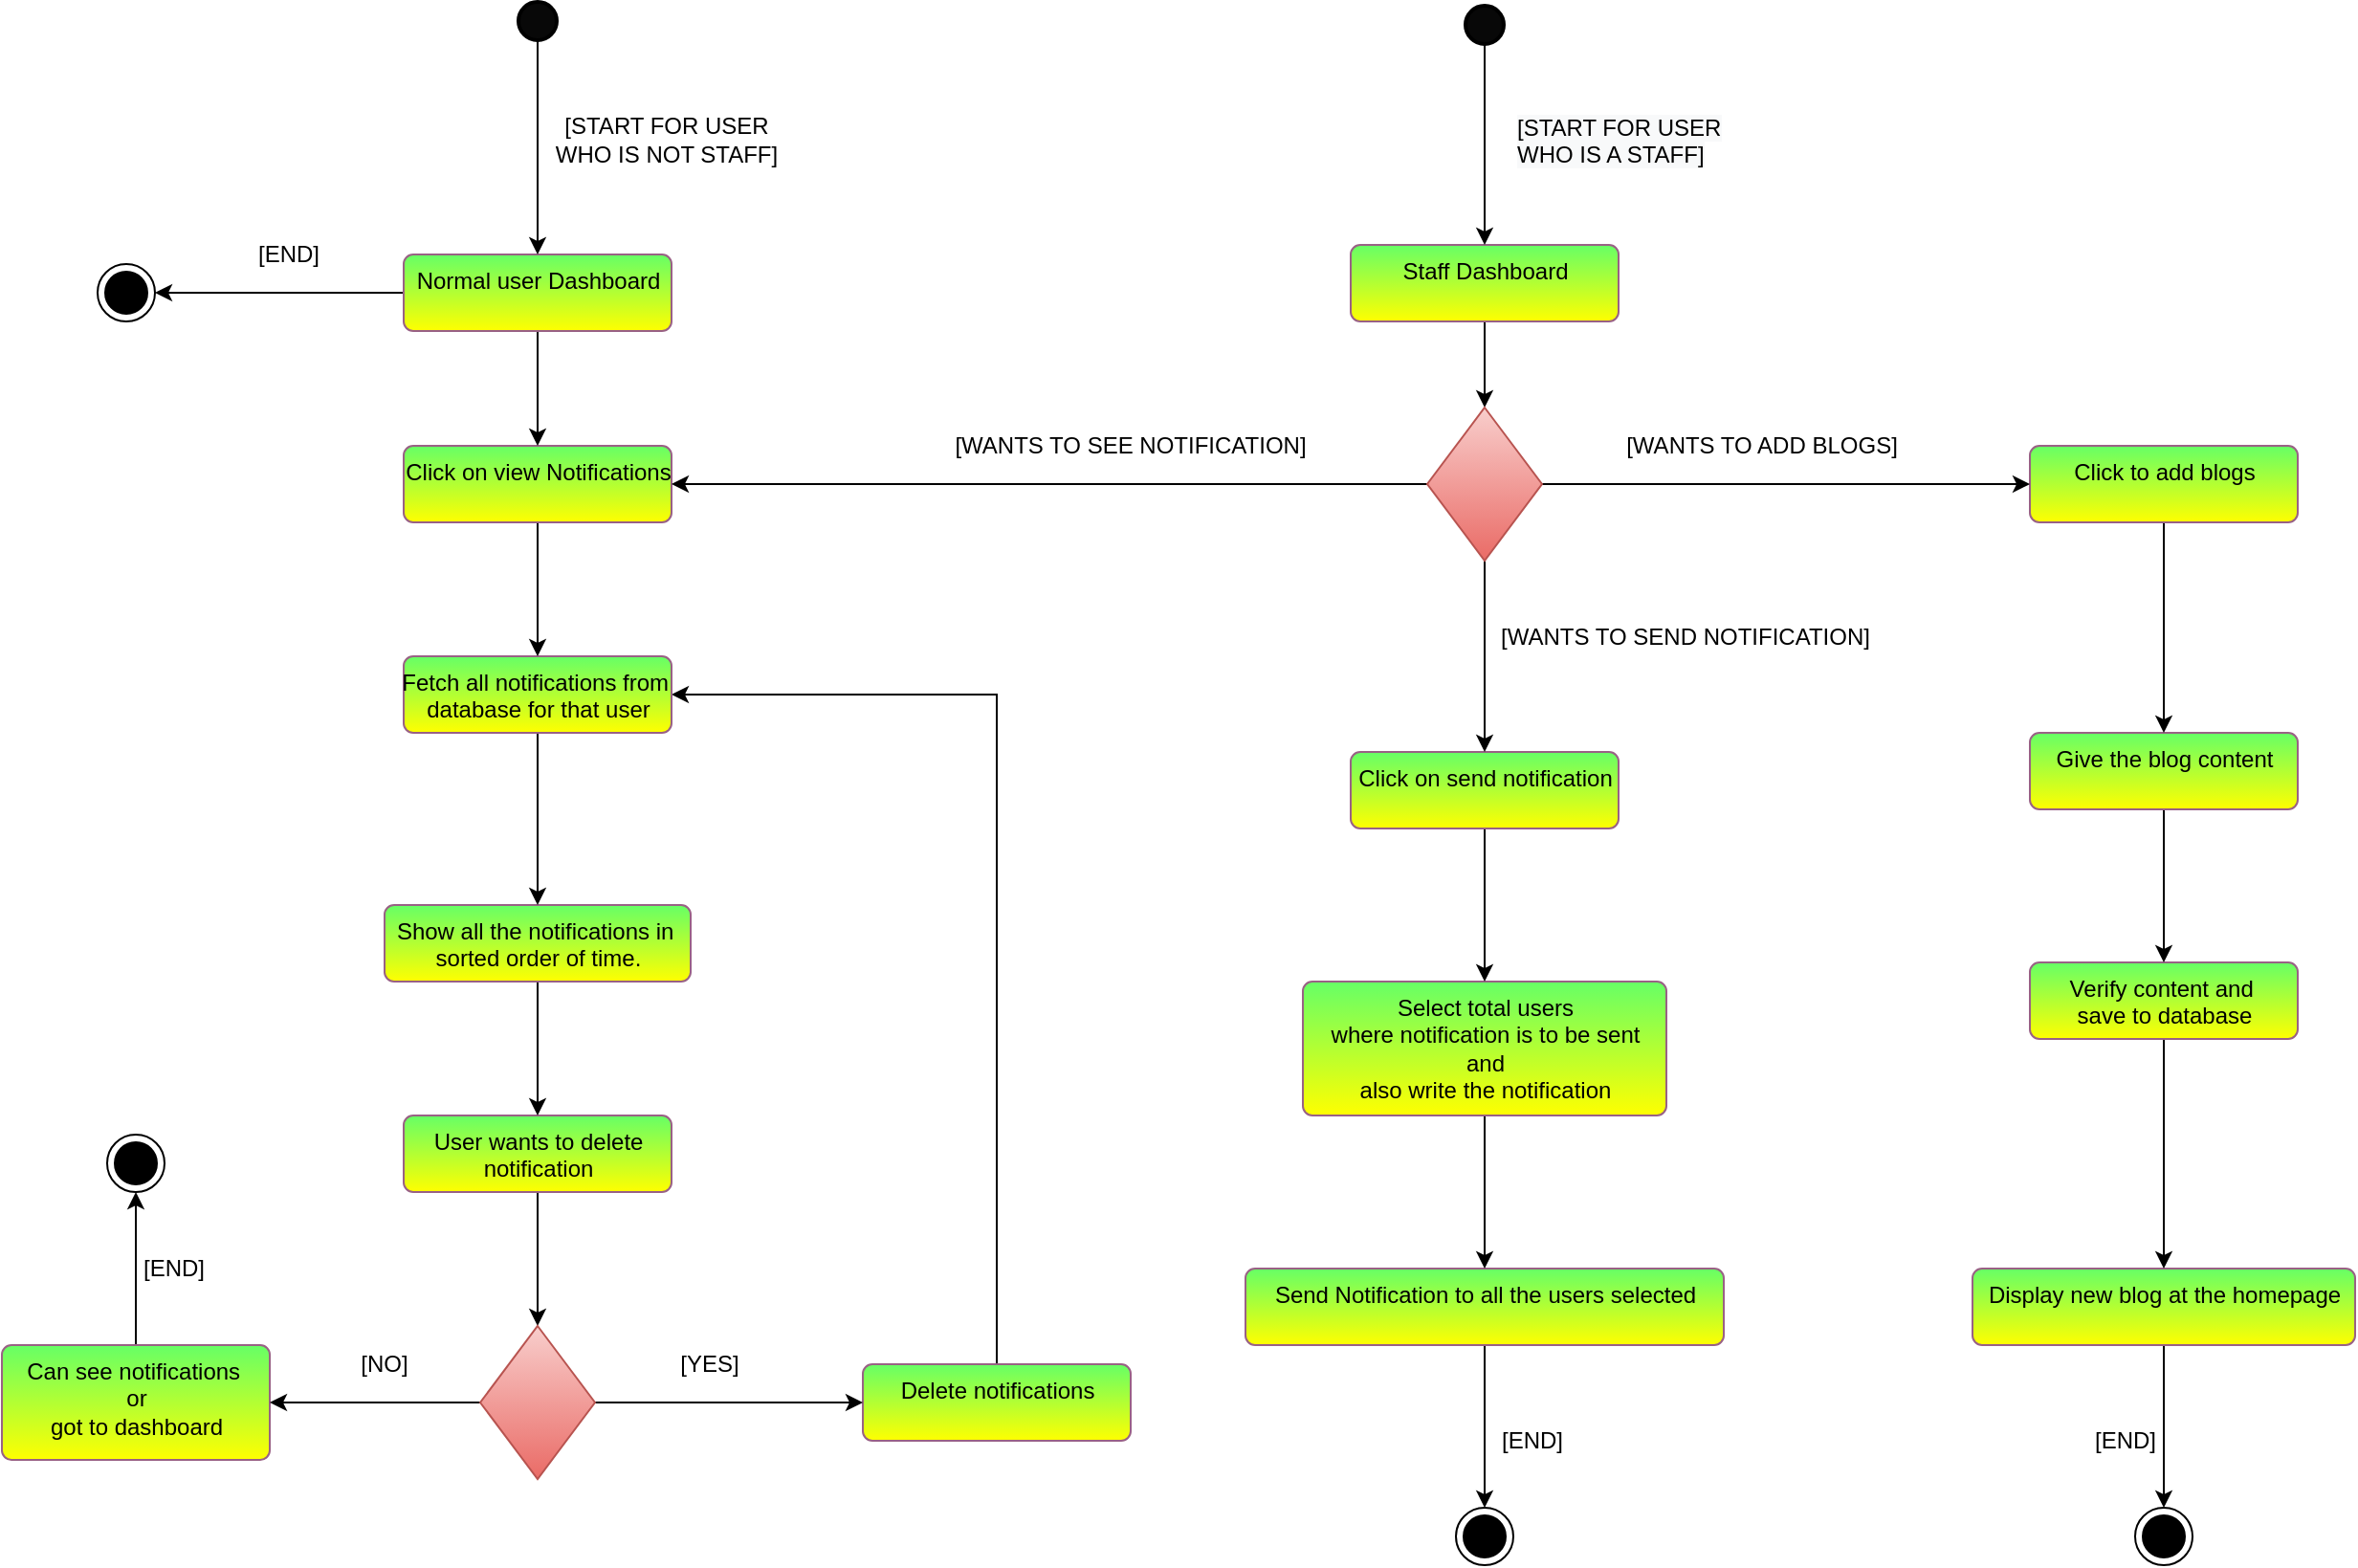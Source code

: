 <mxfile version="14.1.8" type="device"><diagram id="UUBip4G0uDeLyLLZFK-m" name="Page-1"><mxGraphModel dx="1852" dy="1728" grid="1" gridSize="10" guides="1" tooltips="1" connect="1" arrows="1" fold="1" page="1" pageScale="1" pageWidth="850" pageHeight="1100" math="0" shadow="0"><root><mxCell id="0"/><mxCell id="1" parent="0"/><mxCell id="FT2MRhG4ZoDO2wqBB30X-86" value="" style="edgeStyle=orthogonalEdgeStyle;rounded=0;orthogonalLoop=1;jettySize=auto;html=1;" parent="1" source="FT2MRhG4ZoDO2wqBB30X-14" target="FT2MRhG4ZoDO2wqBB30X-85" edge="1"><mxGeometry relative="1" as="geometry"/></mxCell><mxCell id="FT2MRhG4ZoDO2wqBB30X-14" value="Display new blog at the homepage" style="html=1;align=center;verticalAlign=top;rounded=1;absoluteArcSize=1;arcSize=10;dashed=0;strokeColor=#996185;gradientColor=#FFFF00;fillColor=#66FF66;" parent="1" vertex="1"><mxGeometry x="780" y="240" width="200" height="40" as="geometry"/></mxCell><mxCell id="FT2MRhG4ZoDO2wqBB30X-84" value="" style="edgeStyle=orthogonalEdgeStyle;rounded=0;orthogonalLoop=1;jettySize=auto;html=1;" parent="1" source="FT2MRhG4ZoDO2wqBB30X-15" target="FT2MRhG4ZoDO2wqBB30X-14" edge="1"><mxGeometry relative="1" as="geometry"/></mxCell><mxCell id="FT2MRhG4ZoDO2wqBB30X-15" value="Verify content and&amp;nbsp;&lt;br&gt;save to database" style="html=1;align=center;verticalAlign=top;rounded=1;absoluteArcSize=1;arcSize=10;dashed=0;strokeColor=#996185;gradientColor=#FFFF00;fillColor=#66FF66;" parent="1" vertex="1"><mxGeometry x="810" y="80" width="140" height="40" as="geometry"/></mxCell><mxCell id="FT2MRhG4ZoDO2wqBB30X-83" value="" style="edgeStyle=orthogonalEdgeStyle;rounded=0;orthogonalLoop=1;jettySize=auto;html=1;" parent="1" source="FT2MRhG4ZoDO2wqBB30X-16" target="FT2MRhG4ZoDO2wqBB30X-15" edge="1"><mxGeometry relative="1" as="geometry"/></mxCell><mxCell id="FT2MRhG4ZoDO2wqBB30X-16" value="Give the blog content" style="html=1;align=center;verticalAlign=top;rounded=1;absoluteArcSize=1;arcSize=10;dashed=0;strokeColor=#996185;gradientColor=#FFFF00;fillColor=#66FF66;" parent="1" vertex="1"><mxGeometry x="810" y="-40" width="140" height="40" as="geometry"/></mxCell><mxCell id="FT2MRhG4ZoDO2wqBB30X-82" value="" style="edgeStyle=orthogonalEdgeStyle;rounded=0;orthogonalLoop=1;jettySize=auto;html=1;" parent="1" source="FT2MRhG4ZoDO2wqBB30X-17" target="FT2MRhG4ZoDO2wqBB30X-16" edge="1"><mxGeometry relative="1" as="geometry"/></mxCell><mxCell id="FT2MRhG4ZoDO2wqBB30X-17" value="Click to add blogs&lt;br&gt;" style="html=1;align=center;verticalAlign=top;rounded=1;absoluteArcSize=1;arcSize=10;dashed=0;strokeColor=#996185;gradientColor=#FFFF00;fillColor=#66FF66;" parent="1" vertex="1"><mxGeometry x="810" y="-190" width="140" height="40" as="geometry"/></mxCell><mxCell id="FT2MRhG4ZoDO2wqBB30X-80" value="" style="edgeStyle=orthogonalEdgeStyle;rounded=0;orthogonalLoop=1;jettySize=auto;html=1;" parent="1" source="FT2MRhG4ZoDO2wqBB30X-18" target="FT2MRhG4ZoDO2wqBB30X-65" edge="1"><mxGeometry relative="1" as="geometry"/></mxCell><mxCell id="FT2MRhG4ZoDO2wqBB30X-18" value="Send Notification to all the users selected" style="html=1;align=center;verticalAlign=top;rounded=1;absoluteArcSize=1;arcSize=10;dashed=0;strokeColor=#996185;gradientColor=#FFFF00;fillColor=#66FF66;" parent="1" vertex="1"><mxGeometry x="400" y="240" width="250" height="40" as="geometry"/></mxCell><mxCell id="FT2MRhG4ZoDO2wqBB30X-79" value="" style="edgeStyle=orthogonalEdgeStyle;rounded=0;orthogonalLoop=1;jettySize=auto;html=1;" parent="1" source="FT2MRhG4ZoDO2wqBB30X-19" target="FT2MRhG4ZoDO2wqBB30X-18" edge="1"><mxGeometry relative="1" as="geometry"/></mxCell><mxCell id="FT2MRhG4ZoDO2wqBB30X-19" value="Select total users&lt;br&gt;where notification is to be sent&lt;br&gt;and&lt;br&gt;also write the notification" style="html=1;align=center;verticalAlign=top;rounded=1;absoluteArcSize=1;arcSize=10;dashed=0;strokeColor=#996185;gradientColor=#FFFF00;fillColor=#66FF66;" parent="1" vertex="1"><mxGeometry x="430" y="90" width="190" height="70" as="geometry"/></mxCell><mxCell id="FT2MRhG4ZoDO2wqBB30X-78" value="" style="edgeStyle=orthogonalEdgeStyle;rounded=0;orthogonalLoop=1;jettySize=auto;html=1;" parent="1" source="FT2MRhG4ZoDO2wqBB30X-20" target="FT2MRhG4ZoDO2wqBB30X-19" edge="1"><mxGeometry relative="1" as="geometry"/></mxCell><mxCell id="FT2MRhG4ZoDO2wqBB30X-20" value="Click on send notification" style="html=1;align=center;verticalAlign=top;rounded=1;absoluteArcSize=1;arcSize=10;dashed=0;strokeColor=#996185;gradientColor=#FFFF00;fillColor=#66FF66;" parent="1" vertex="1"><mxGeometry x="455" y="-30" width="140" height="40" as="geometry"/></mxCell><mxCell id="FT2MRhG4ZoDO2wqBB30X-76" value="" style="edgeStyle=orthogonalEdgeStyle;rounded=0;orthogonalLoop=1;jettySize=auto;html=1;" parent="1" source="FT2MRhG4ZoDO2wqBB30X-21" target="FT2MRhG4ZoDO2wqBB30X-41" edge="1"><mxGeometry relative="1" as="geometry"/></mxCell><mxCell id="FT2MRhG4ZoDO2wqBB30X-21" value="Staff Dashboard" style="html=1;align=center;verticalAlign=top;rounded=1;absoluteArcSize=1;arcSize=10;dashed=0;strokeColor=#996185;gradientColor=#FFFF00;fillColor=#66FF66;" parent="1" vertex="1"><mxGeometry x="455" y="-295" width="140" height="40" as="geometry"/></mxCell><mxCell id="FT2MRhG4ZoDO2wqBB30X-62" value="" style="edgeStyle=orthogonalEdgeStyle;rounded=0;orthogonalLoop=1;jettySize=auto;html=1;" parent="1" source="FT2MRhG4ZoDO2wqBB30X-23" target="FT2MRhG4ZoDO2wqBB30X-43" edge="1"><mxGeometry relative="1" as="geometry"/></mxCell><mxCell id="FT2MRhG4ZoDO2wqBB30X-23" value="Can see notifications&amp;nbsp;&lt;br&gt;or&lt;br&gt;got to dashboard" style="html=1;align=center;verticalAlign=top;rounded=1;absoluteArcSize=1;arcSize=10;dashed=0;strokeColor=#996185;gradientColor=#FFFF00;fillColor=#66FF66;" parent="1" vertex="1"><mxGeometry x="-250" y="280" width="140" height="60" as="geometry"/></mxCell><mxCell id="FT2MRhG4ZoDO2wqBB30X-59" style="edgeStyle=orthogonalEdgeStyle;rounded=0;orthogonalLoop=1;jettySize=auto;html=1;entryX=1;entryY=0.5;entryDx=0;entryDy=0;exitX=0.5;exitY=0;exitDx=0;exitDy=0;" parent="1" source="FT2MRhG4ZoDO2wqBB30X-24" target="FT2MRhG4ZoDO2wqBB30X-27" edge="1"><mxGeometry relative="1" as="geometry"/></mxCell><mxCell id="FT2MRhG4ZoDO2wqBB30X-24" value="Delete notifications" style="html=1;align=center;verticalAlign=top;rounded=1;absoluteArcSize=1;arcSize=10;dashed=0;strokeColor=#996185;gradientColor=#FFFF00;fillColor=#66FF66;" parent="1" vertex="1"><mxGeometry x="200" y="290" width="140" height="40" as="geometry"/></mxCell><mxCell id="FT2MRhG4ZoDO2wqBB30X-56" value="" style="edgeStyle=orthogonalEdgeStyle;rounded=0;orthogonalLoop=1;jettySize=auto;html=1;" parent="1" source="FT2MRhG4ZoDO2wqBB30X-25" target="FT2MRhG4ZoDO2wqBB30X-42" edge="1"><mxGeometry relative="1" as="geometry"/></mxCell><mxCell id="FT2MRhG4ZoDO2wqBB30X-25" value="User wants to delete &lt;br&gt;notification" style="html=1;align=center;verticalAlign=top;rounded=1;absoluteArcSize=1;arcSize=10;dashed=0;strokeColor=#996185;gradientColor=#FFFF00;fillColor=#66FF66;" parent="1" vertex="1"><mxGeometry x="-40" y="160" width="140" height="40" as="geometry"/></mxCell><mxCell id="FT2MRhG4ZoDO2wqBB30X-55" value="" style="edgeStyle=orthogonalEdgeStyle;rounded=0;orthogonalLoop=1;jettySize=auto;html=1;" parent="1" source="FT2MRhG4ZoDO2wqBB30X-26" target="FT2MRhG4ZoDO2wqBB30X-25" edge="1"><mxGeometry relative="1" as="geometry"/></mxCell><mxCell id="FT2MRhG4ZoDO2wqBB30X-26" value="Show all the notifications in&amp;nbsp;&lt;br&gt;sorted order of time." style="html=1;align=center;verticalAlign=top;rounded=1;absoluteArcSize=1;arcSize=10;dashed=0;strokeColor=#996185;gradientColor=#FFFF00;fillColor=#66FF66;" parent="1" vertex="1"><mxGeometry x="-50" y="50" width="160" height="40" as="geometry"/></mxCell><mxCell id="FT2MRhG4ZoDO2wqBB30X-54" value="" style="edgeStyle=orthogonalEdgeStyle;rounded=0;orthogonalLoop=1;jettySize=auto;html=1;" parent="1" source="FT2MRhG4ZoDO2wqBB30X-27" target="FT2MRhG4ZoDO2wqBB30X-26" edge="1"><mxGeometry relative="1" as="geometry"/></mxCell><mxCell id="FT2MRhG4ZoDO2wqBB30X-27" value="Fetch all notifications from&amp;nbsp;&lt;br&gt;database for that user" style="html=1;align=center;verticalAlign=top;rounded=1;absoluteArcSize=1;arcSize=10;dashed=0;strokeColor=#996185;gradientColor=#FFFF00;fillColor=#66FF66;" parent="1" vertex="1"><mxGeometry x="-40" y="-80" width="140" height="40" as="geometry"/></mxCell><mxCell id="FT2MRhG4ZoDO2wqBB30X-53" value="" style="edgeStyle=orthogonalEdgeStyle;rounded=0;orthogonalLoop=1;jettySize=auto;html=1;" parent="1" source="FT2MRhG4ZoDO2wqBB30X-28" target="FT2MRhG4ZoDO2wqBB30X-27" edge="1"><mxGeometry relative="1" as="geometry"/></mxCell><mxCell id="FT2MRhG4ZoDO2wqBB30X-28" value="Click on view Notifications" style="html=1;align=center;verticalAlign=top;rounded=1;absoluteArcSize=1;arcSize=10;dashed=0;strokeColor=#996185;gradientColor=#FFFF00;fillColor=#66FF66;" parent="1" vertex="1"><mxGeometry x="-40" y="-190" width="140" height="40" as="geometry"/></mxCell><mxCell id="FT2MRhG4ZoDO2wqBB30X-50" value="" style="edgeStyle=orthogonalEdgeStyle;rounded=0;orthogonalLoop=1;jettySize=auto;html=1;" parent="1" source="FT2MRhG4ZoDO2wqBB30X-29" target="FT2MRhG4ZoDO2wqBB30X-28" edge="1"><mxGeometry relative="1" as="geometry"/></mxCell><mxCell id="FT2MRhG4ZoDO2wqBB30X-67" style="edgeStyle=orthogonalEdgeStyle;rounded=0;orthogonalLoop=1;jettySize=auto;html=1;" parent="1" source="FT2MRhG4ZoDO2wqBB30X-29" target="FT2MRhG4ZoDO2wqBB30X-66" edge="1"><mxGeometry relative="1" as="geometry"/></mxCell><mxCell id="FT2MRhG4ZoDO2wqBB30X-29" value="Normal user Dashboard" style="html=1;align=center;verticalAlign=top;rounded=1;absoluteArcSize=1;arcSize=10;dashed=0;strokeColor=#996185;gradientColor=#FFFF00;fillColor=#66FF66;" parent="1" vertex="1"><mxGeometry x="-40" y="-290" width="140" height="40" as="geometry"/></mxCell><mxCell id="FT2MRhG4ZoDO2wqBB30X-75" style="edgeStyle=orthogonalEdgeStyle;rounded=0;orthogonalLoop=1;jettySize=auto;html=1;entryX=1;entryY=0.5;entryDx=0;entryDy=0;" parent="1" source="FT2MRhG4ZoDO2wqBB30X-41" target="FT2MRhG4ZoDO2wqBB30X-28" edge="1"><mxGeometry relative="1" as="geometry"/></mxCell><mxCell id="FT2MRhG4ZoDO2wqBB30X-77" value="" style="edgeStyle=orthogonalEdgeStyle;rounded=0;orthogonalLoop=1;jettySize=auto;html=1;" parent="1" source="FT2MRhG4ZoDO2wqBB30X-41" target="FT2MRhG4ZoDO2wqBB30X-20" edge="1"><mxGeometry relative="1" as="geometry"/></mxCell><mxCell id="FT2MRhG4ZoDO2wqBB30X-81" style="edgeStyle=orthogonalEdgeStyle;rounded=0;orthogonalLoop=1;jettySize=auto;html=1;entryX=0;entryY=0.5;entryDx=0;entryDy=0;" parent="1" source="FT2MRhG4ZoDO2wqBB30X-41" target="FT2MRhG4ZoDO2wqBB30X-17" edge="1"><mxGeometry relative="1" as="geometry"/></mxCell><mxCell id="FT2MRhG4ZoDO2wqBB30X-41" value="" style="rhombus;whiteSpace=wrap;html=1;gradientColor=#ea6b66;fillColor=#f8cecc;strokeColor=#b85450;" parent="1" vertex="1"><mxGeometry x="495" y="-210" width="60" height="80" as="geometry"/></mxCell><mxCell id="FT2MRhG4ZoDO2wqBB30X-57" style="edgeStyle=orthogonalEdgeStyle;rounded=0;orthogonalLoop=1;jettySize=auto;html=1;entryX=0;entryY=0.5;entryDx=0;entryDy=0;" parent="1" source="FT2MRhG4ZoDO2wqBB30X-42" target="FT2MRhG4ZoDO2wqBB30X-24" edge="1"><mxGeometry relative="1" as="geometry"/></mxCell><mxCell id="FT2MRhG4ZoDO2wqBB30X-60" value="" style="edgeStyle=orthogonalEdgeStyle;rounded=0;orthogonalLoop=1;jettySize=auto;html=1;" parent="1" source="FT2MRhG4ZoDO2wqBB30X-42" target="FT2MRhG4ZoDO2wqBB30X-23" edge="1"><mxGeometry relative="1" as="geometry"/></mxCell><mxCell id="FT2MRhG4ZoDO2wqBB30X-42" value="" style="rhombus;whiteSpace=wrap;html=1;gradientColor=#ea6b66;fillColor=#f8cecc;strokeColor=#b85450;" parent="1" vertex="1"><mxGeometry y="270" width="60" height="80" as="geometry"/></mxCell><mxCell id="FT2MRhG4ZoDO2wqBB30X-43" value="" style="ellipse;html=1;shape=endState;fillColor=#000000;strokeColor=#000000;" parent="1" vertex="1"><mxGeometry x="-195" y="170" width="30" height="30" as="geometry"/></mxCell><mxCell id="FT2MRhG4ZoDO2wqBB30X-51" value="" style="edgeStyle=orthogonalEdgeStyle;rounded=0;orthogonalLoop=1;jettySize=auto;html=1;exitX=0.5;exitY=1;exitDx=0;exitDy=0;exitPerimeter=0;" parent="1" source="EosQXg4oQ1QS4c8-3dDU-9" target="FT2MRhG4ZoDO2wqBB30X-29" edge="1"><mxGeometry relative="1" as="geometry"><mxPoint x="30" y="-380" as="sourcePoint"/></mxGeometry></mxCell><mxCell id="FT2MRhG4ZoDO2wqBB30X-52" value="[START FOR USER WHO IS NOT STAFF]&lt;br&gt;" style="text;html=1;strokeColor=none;fillColor=none;align=center;verticalAlign=middle;whiteSpace=wrap;rounded=0;" parent="1" vertex="1"><mxGeometry x="30" y="-360" width="135" height="20" as="geometry"/></mxCell><mxCell id="FT2MRhG4ZoDO2wqBB30X-58" value="[YES]" style="text;html=1;strokeColor=none;fillColor=none;align=center;verticalAlign=middle;whiteSpace=wrap;rounded=0;" parent="1" vertex="1"><mxGeometry x="100" y="280" width="40" height="20" as="geometry"/></mxCell><mxCell id="FT2MRhG4ZoDO2wqBB30X-61" value="[NO]" style="text;html=1;strokeColor=none;fillColor=none;align=center;verticalAlign=middle;whiteSpace=wrap;rounded=0;" parent="1" vertex="1"><mxGeometry x="-70" y="280" width="40" height="20" as="geometry"/></mxCell><mxCell id="FT2MRhG4ZoDO2wqBB30X-65" value="" style="ellipse;html=1;shape=endState;fillColor=#000000;strokeColor=#000000;" parent="1" vertex="1"><mxGeometry x="510" y="365" width="30" height="30" as="geometry"/></mxCell><mxCell id="FT2MRhG4ZoDO2wqBB30X-66" value="" style="ellipse;html=1;shape=endState;fillColor=#000000;strokeColor=#000000;" parent="1" vertex="1"><mxGeometry x="-200" y="-285" width="30" height="30" as="geometry"/></mxCell><mxCell id="FT2MRhG4ZoDO2wqBB30X-68" value="[END]" style="text;html=1;strokeColor=none;fillColor=none;align=center;verticalAlign=middle;whiteSpace=wrap;rounded=0;" parent="1" vertex="1"><mxGeometry x="-120" y="-300" width="40" height="20" as="geometry"/></mxCell><mxCell id="FT2MRhG4ZoDO2wqBB30X-69" value="[END]" style="text;html=1;strokeColor=none;fillColor=none;align=center;verticalAlign=middle;whiteSpace=wrap;rounded=0;" parent="1" vertex="1"><mxGeometry x="-180" y="230" width="40" height="20" as="geometry"/></mxCell><mxCell id="FT2MRhG4ZoDO2wqBB30X-74" value="&lt;span style=&quot;color: rgb(0 , 0 , 0) ; font-family: &amp;#34;helvetica&amp;#34; ; font-size: 12px ; font-style: normal ; font-weight: 400 ; letter-spacing: normal ; text-align: center ; text-indent: 0px ; text-transform: none ; word-spacing: 0px ; background-color: rgb(248 , 249 , 250) ; display: inline ; float: none&quot;&gt;[START FOR USER WHO IS A STAFF]&lt;/span&gt;" style="text;whiteSpace=wrap;html=1;" parent="1" vertex="1"><mxGeometry x="540" y="-370" width="130" height="30" as="geometry"/></mxCell><mxCell id="FT2MRhG4ZoDO2wqBB30X-85" value="" style="ellipse;html=1;shape=endState;fillColor=#000000;strokeColor=#000000;" parent="1" vertex="1"><mxGeometry x="865" y="365" width="30" height="30" as="geometry"/></mxCell><mxCell id="FT2MRhG4ZoDO2wqBB30X-87" value="[WANTS TO SEE NOTIFICATION]" style="text;html=1;strokeColor=none;fillColor=none;align=center;verticalAlign=middle;whiteSpace=wrap;rounded=0;" parent="1" vertex="1"><mxGeometry x="240" y="-200" width="200" height="20" as="geometry"/></mxCell><mxCell id="FT2MRhG4ZoDO2wqBB30X-88" value="[WANTS TO ADD BLOGS]" style="text;html=1;strokeColor=none;fillColor=none;align=center;verticalAlign=middle;whiteSpace=wrap;rounded=0;" parent="1" vertex="1"><mxGeometry x="570" y="-200" width="200" height="20" as="geometry"/></mxCell><mxCell id="FT2MRhG4ZoDO2wqBB30X-89" value="[WANTS TO SEND NOTIFICATION]" style="text;html=1;strokeColor=none;fillColor=none;align=center;verticalAlign=middle;whiteSpace=wrap;rounded=0;" parent="1" vertex="1"><mxGeometry x="530" y="-100" width="200" height="20" as="geometry"/></mxCell><mxCell id="FT2MRhG4ZoDO2wqBB30X-90" value="[END]" style="text;html=1;strokeColor=none;fillColor=none;align=center;verticalAlign=middle;whiteSpace=wrap;rounded=0;" parent="1" vertex="1"><mxGeometry x="530" y="320" width="40" height="20" as="geometry"/></mxCell><mxCell id="FT2MRhG4ZoDO2wqBB30X-91" value="[END]" style="text;html=1;strokeColor=none;fillColor=none;align=center;verticalAlign=middle;whiteSpace=wrap;rounded=0;" parent="1" vertex="1"><mxGeometry x="840" y="320" width="40" height="20" as="geometry"/></mxCell><mxCell id="EosQXg4oQ1QS4c8-3dDU-8" value="" style="edgeStyle=orthogonalEdgeStyle;rounded=0;orthogonalLoop=1;jettySize=auto;html=1;entryX=0.5;entryY=0;entryDx=0;entryDy=0;" edge="1" parent="1" source="EosQXg4oQ1QS4c8-3dDU-2" target="FT2MRhG4ZoDO2wqBB30X-21"><mxGeometry relative="1" as="geometry"/></mxCell><mxCell id="EosQXg4oQ1QS4c8-3dDU-2" value="" style="strokeWidth=2;html=1;shape=mxgraph.flowchart.start_1;whiteSpace=wrap;fillColor=#080808;" vertex="1" parent="1"><mxGeometry x="515" y="-420" width="20" height="20" as="geometry"/></mxCell><mxCell id="EosQXg4oQ1QS4c8-3dDU-9" value="" style="strokeWidth=2;html=1;shape=mxgraph.flowchart.start_1;whiteSpace=wrap;fillColor=#080808;" vertex="1" parent="1"><mxGeometry x="20" y="-422" width="20" height="20" as="geometry"/></mxCell></root></mxGraphModel></diagram></mxfile>